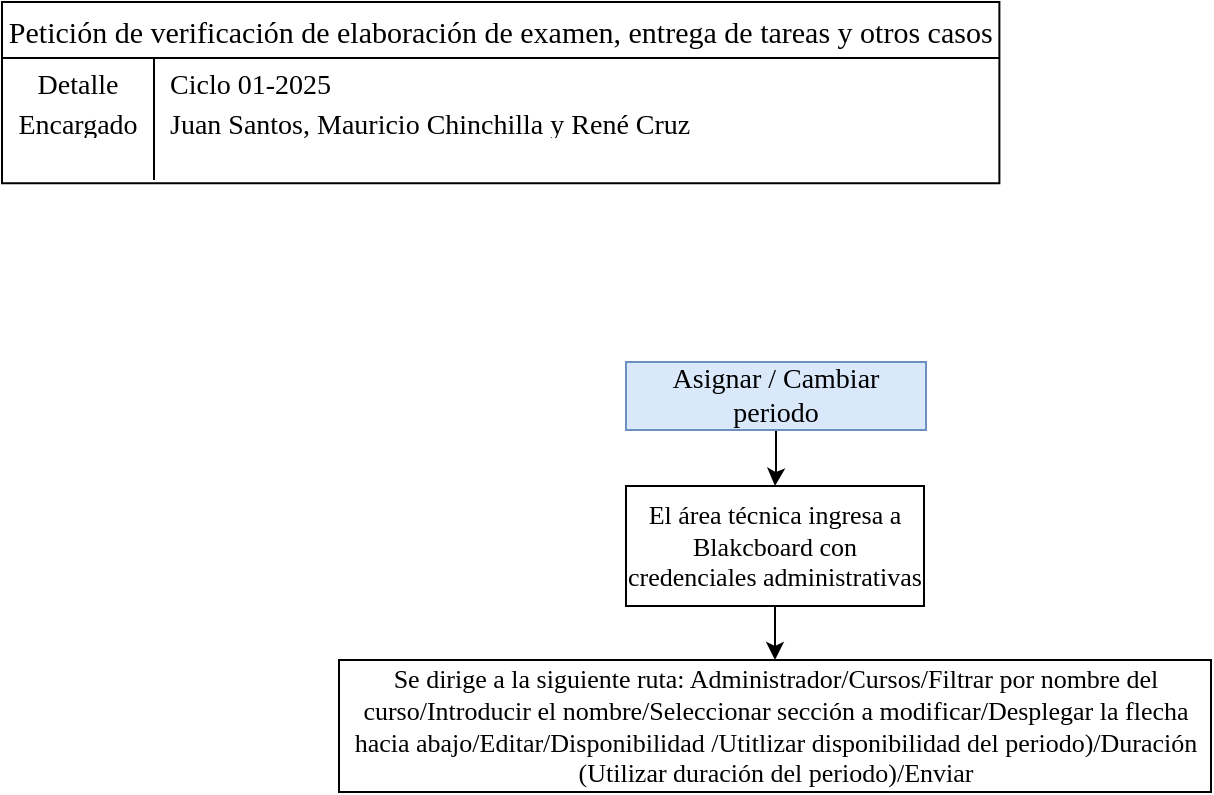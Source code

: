 <mxfile version="28.0.6">
  <diagram name="Página-1" id="7pIRYgBOLRZ10u7Ap7n0">
    <mxGraphModel dx="815" dy="481" grid="0" gridSize="10" guides="1" tooltips="1" connect="1" arrows="1" fold="1" page="1" pageScale="1" pageWidth="827" pageHeight="1169" math="0" shadow="0">
      <root>
        <mxCell id="0" />
        <mxCell id="1" parent="0" />
        <mxCell id="r-fChHOqE9VA71i5Pd9m-1" value="Petición de verificación de elaboración de examen, entrega de tareas y otros casos" style="shape=table;startSize=28;container=1;collapsible=0;childLayout=tableLayout;fixedRows=1;rowLines=0;fontStyle=0;strokeColor=default;fontSize=15;fontFamily=Times New Roman;" vertex="1" parent="1">
          <mxGeometry x="30" y="40" width="498.697" height="90.612" as="geometry" />
        </mxCell>
        <mxCell id="r-fChHOqE9VA71i5Pd9m-2" value="" style="shape=tableRow;horizontal=0;startSize=0;swimlaneHead=0;swimlaneBody=0;top=0;left=0;bottom=0;right=0;collapsible=0;dropTarget=0;fillColor=none;points=[[0,0.5],[1,0.5]];portConstraint=eastwest;strokeColor=inherit;fontSize=16;fontFamily=Times New Roman;" vertex="1" parent="r-fChHOqE9VA71i5Pd9m-1">
          <mxGeometry y="28" width="498.697" height="20" as="geometry" />
        </mxCell>
        <mxCell id="r-fChHOqE9VA71i5Pd9m-3" value="&lt;font style=&quot;font-size: 14px;&quot;&gt;Detalle&lt;/font&gt;&lt;div&gt;&lt;br&gt;&lt;/div&gt;" style="shape=partialRectangle;html=1;whiteSpace=wrap;connectable=0;fillColor=none;top=0;left=0;bottom=0;right=0;overflow=hidden;pointerEvents=1;strokeColor=inherit;fontSize=16;fontFamily=Times New Roman;" vertex="1" parent="r-fChHOqE9VA71i5Pd9m-2">
          <mxGeometry width="76" height="20" as="geometry">
            <mxRectangle width="76" height="20" as="alternateBounds" />
          </mxGeometry>
        </mxCell>
        <mxCell id="r-fChHOqE9VA71i5Pd9m-4" value="&lt;font style=&quot;font-size: 14px;&quot;&gt;Ciclo 01-2025&lt;/font&gt;" style="shape=partialRectangle;html=1;whiteSpace=wrap;connectable=0;fillColor=none;top=0;left=0;bottom=0;right=0;align=left;spacingLeft=6;overflow=hidden;strokeColor=inherit;fontSize=16;fontFamily=Times New Roman;" vertex="1" parent="r-fChHOqE9VA71i5Pd9m-2">
          <mxGeometry x="76" width="423" height="20" as="geometry">
            <mxRectangle width="423" height="20" as="alternateBounds" />
          </mxGeometry>
        </mxCell>
        <mxCell id="r-fChHOqE9VA71i5Pd9m-5" value="" style="shape=tableRow;horizontal=0;startSize=0;swimlaneHead=0;swimlaneBody=0;top=0;left=0;bottom=0;right=0;collapsible=0;dropTarget=0;fillColor=none;points=[[0,0.5],[1,0.5]];portConstraint=eastwest;strokeColor=inherit;fontSize=16;fontFamily=Times New Roman;" vertex="1" parent="r-fChHOqE9VA71i5Pd9m-1">
          <mxGeometry y="48" width="498.697" height="21" as="geometry" />
        </mxCell>
        <mxCell id="r-fChHOqE9VA71i5Pd9m-6" value="&lt;font style=&quot;font-size: 14px;&quot;&gt;Encargado&lt;/font&gt;" style="shape=partialRectangle;html=1;whiteSpace=wrap;connectable=0;fillColor=none;top=0;left=0;bottom=0;right=0;overflow=hidden;strokeColor=inherit;fontSize=16;fontFamily=Times New Roman;" vertex="1" parent="r-fChHOqE9VA71i5Pd9m-5">
          <mxGeometry width="76" height="21" as="geometry">
            <mxRectangle width="76" height="21" as="alternateBounds" />
          </mxGeometry>
        </mxCell>
        <mxCell id="r-fChHOqE9VA71i5Pd9m-7" value="&lt;span style=&quot;font-size: 14px;&quot;&gt;Juan Santos, Mauricio Chinchilla y René Cruz&lt;/span&gt;" style="shape=partialRectangle;html=1;whiteSpace=wrap;connectable=0;fillColor=none;top=0;left=0;bottom=0;right=0;align=left;spacingLeft=6;overflow=hidden;strokeColor=inherit;fontSize=16;fontFamily=Times New Roman;" vertex="1" parent="r-fChHOqE9VA71i5Pd9m-5">
          <mxGeometry x="76" width="423" height="21" as="geometry">
            <mxRectangle width="423" height="21" as="alternateBounds" />
          </mxGeometry>
        </mxCell>
        <mxCell id="r-fChHOqE9VA71i5Pd9m-8" value="" style="shape=tableRow;horizontal=0;startSize=0;swimlaneHead=0;swimlaneBody=0;top=0;left=0;bottom=0;right=0;collapsible=0;dropTarget=0;fillColor=none;points=[[0,0.5],[1,0.5]];portConstraint=eastwest;strokeColor=inherit;fontSize=16;fontFamily=Times New Roman;" vertex="1" parent="r-fChHOqE9VA71i5Pd9m-1">
          <mxGeometry y="69" width="498.697" height="20" as="geometry" />
        </mxCell>
        <mxCell id="r-fChHOqE9VA71i5Pd9m-9" value="" style="shape=partialRectangle;html=1;whiteSpace=wrap;connectable=0;fillColor=none;top=0;left=0;bottom=0;right=0;overflow=hidden;strokeColor=inherit;fontSize=16;fontFamily=Times New Roman;" vertex="1" parent="r-fChHOqE9VA71i5Pd9m-8">
          <mxGeometry width="76" height="20" as="geometry">
            <mxRectangle width="76" height="20" as="alternateBounds" />
          </mxGeometry>
        </mxCell>
        <mxCell id="r-fChHOqE9VA71i5Pd9m-10" value="" style="shape=partialRectangle;html=1;whiteSpace=wrap;connectable=0;fillColor=none;top=0;left=0;bottom=0;right=0;align=left;spacingLeft=6;overflow=hidden;strokeColor=inherit;fontSize=16;fontFamily=Times New Roman;" vertex="1" parent="r-fChHOqE9VA71i5Pd9m-8">
          <mxGeometry x="76" width="423" height="20" as="geometry">
            <mxRectangle width="423" height="20" as="alternateBounds" />
          </mxGeometry>
        </mxCell>
        <mxCell id="r-fChHOqE9VA71i5Pd9m-11" value="" style="edgeStyle=orthogonalEdgeStyle;rounded=0;orthogonalLoop=1;jettySize=auto;html=1;" edge="1" parent="1" source="r-fChHOqE9VA71i5Pd9m-12" target="r-fChHOqE9VA71i5Pd9m-14">
          <mxGeometry relative="1" as="geometry" />
        </mxCell>
        <mxCell id="r-fChHOqE9VA71i5Pd9m-12" value="&lt;span style=&quot;font-size: 14px;&quot;&gt;Asignar / Cambiar periodo&lt;/span&gt;" style="rounded=0;whiteSpace=wrap;html=1;fillColor=#dae8fc;strokeColor=#6c8ebf;fontFamily=Times New Roman;fontSize=13;" vertex="1" parent="1">
          <mxGeometry x="342" y="220" width="150" height="34" as="geometry" />
        </mxCell>
        <mxCell id="r-fChHOqE9VA71i5Pd9m-13" value="" style="edgeStyle=orthogonalEdgeStyle;rounded=0;orthogonalLoop=1;jettySize=auto;html=1;" edge="1" parent="1" source="r-fChHOqE9VA71i5Pd9m-14" target="r-fChHOqE9VA71i5Pd9m-15">
          <mxGeometry relative="1" as="geometry" />
        </mxCell>
        <mxCell id="r-fChHOqE9VA71i5Pd9m-14" value="El área técnica ingresa a Blakcboard con credenciales administrativas" style="whiteSpace=wrap;html=1;fontSize=13;fontFamily=Times New Roman;rounded=0;" vertex="1" parent="1">
          <mxGeometry x="342" y="282" width="149" height="60" as="geometry" />
        </mxCell>
        <mxCell id="r-fChHOqE9VA71i5Pd9m-15" value="Se dirige a la siguiente ruta: Administrador/Cursos/Filtrar por nombre del curso/Introducir el nombre/Seleccionar sección a modificar/Desplegar la flecha hacia abajo/Editar/Disponibilidad /Utitlizar disponibilidad del periodo)/Duración (Utilizar duración del periodo)/Enviar" style="whiteSpace=wrap;html=1;fontSize=13;fontFamily=Times New Roman;rounded=0;" vertex="1" parent="1">
          <mxGeometry x="198.5" y="369" width="436" height="66" as="geometry" />
        </mxCell>
      </root>
    </mxGraphModel>
  </diagram>
</mxfile>
